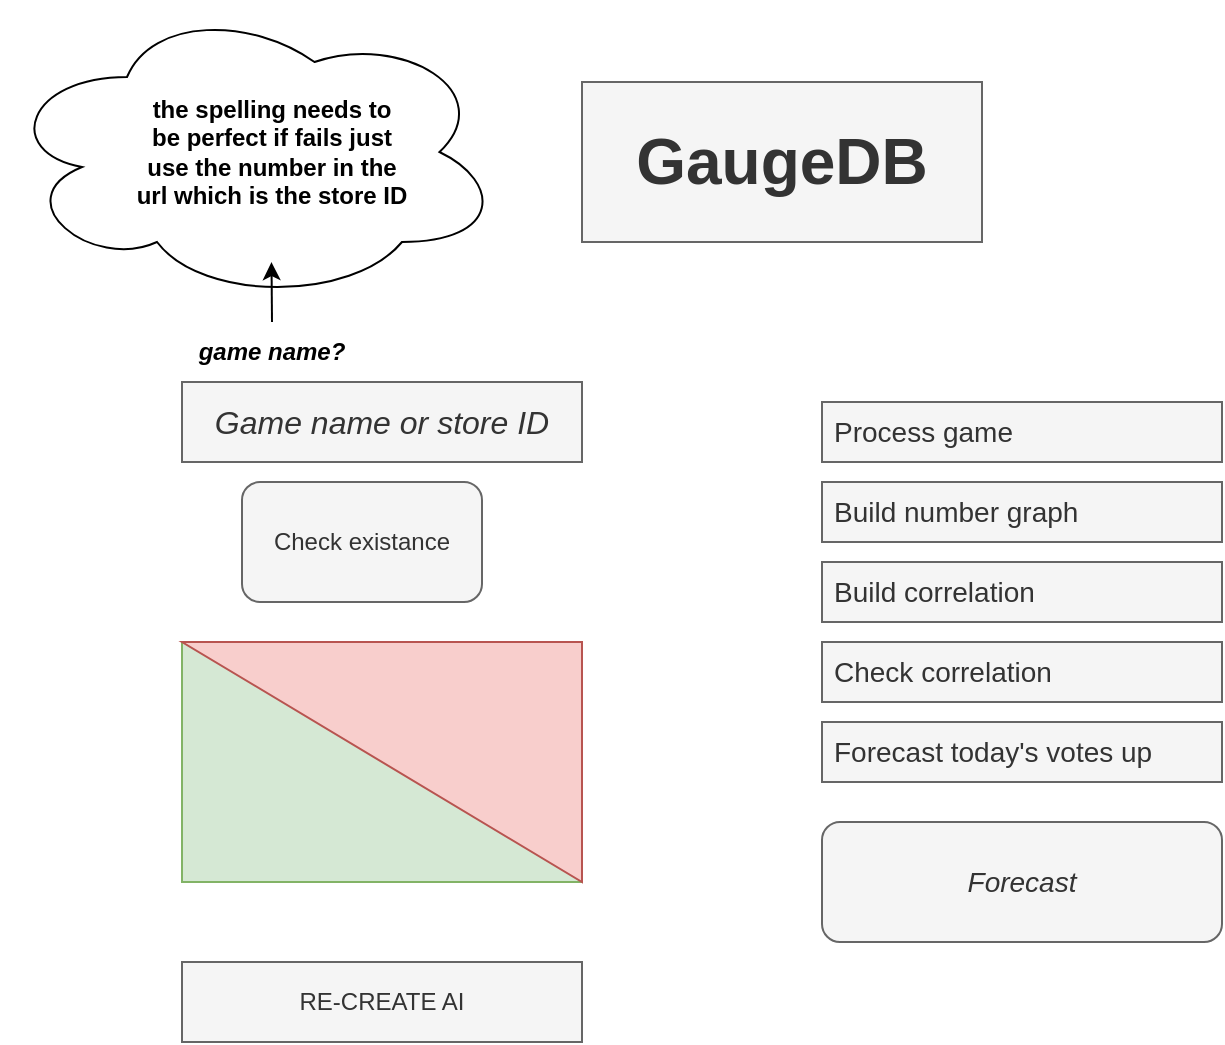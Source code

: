 <mxfile version="21.6.6">
  <diagram name="Page-1" id="5g-07bswgh44FBVUQhK-">
    <mxGraphModel dx="989" dy="546" grid="1" gridSize="10" guides="1" tooltips="1" connect="1" arrows="1" fold="1" page="1" pageScale="1" pageWidth="850" pageHeight="1100" math="0" shadow="0">
      <root>
        <mxCell id="0" />
        <mxCell id="1" parent="0" />
        <mxCell id="wD9zTkT-54h6XAgeUgsC-2" value="&lt;font size=&quot;1&quot;&gt;&lt;b&gt;&lt;font style=&quot;font-size: 32px;&quot;&gt;GaugeDB&lt;/font&gt;&lt;/b&gt;&lt;/font&gt;" style="text;html=1;strokeColor=#666666;fillColor=#f5f5f5;align=center;verticalAlign=middle;whiteSpace=wrap;rounded=0;fontColor=#333333;" vertex="1" parent="1">
          <mxGeometry x="320" y="40" width="200" height="80" as="geometry" />
        </mxCell>
        <mxCell id="wD9zTkT-54h6XAgeUgsC-4" value="&lt;font style=&quot;font-size: 16px;&quot;&gt;&lt;i&gt;Game name or store ID&lt;br&gt;&lt;/i&gt;&lt;/font&gt;" style="text;html=1;align=center;verticalAlign=middle;whiteSpace=wrap;rounded=0;fillColor=#f5f5f5;fontColor=#333333;strokeColor=#666666;" vertex="1" parent="1">
          <mxGeometry x="120" y="190" width="200" height="40" as="geometry" />
        </mxCell>
        <mxCell id="wD9zTkT-54h6XAgeUgsC-8" value="Check existance" style="rounded=1;whiteSpace=wrap;html=1;fillColor=#f5f5f5;fontColor=#333333;strokeColor=#666666;" vertex="1" parent="1">
          <mxGeometry x="150" y="240" width="120" height="60" as="geometry" />
        </mxCell>
        <mxCell id="wD9zTkT-54h6XAgeUgsC-16" value="RE-CREATE AI" style="text;html=1;strokeColor=#666666;fillColor=#f5f5f5;align=center;verticalAlign=middle;whiteSpace=wrap;rounded=0;fontColor=#333333;" vertex="1" parent="1">
          <mxGeometry x="120" y="480" width="200" height="40" as="geometry" />
        </mxCell>
        <mxCell id="wD9zTkT-54h6XAgeUgsC-17" value="" style="rounded=0;whiteSpace=wrap;html=1;fillColor=#d5e8d4;strokeColor=#82b366;" vertex="1" parent="1">
          <mxGeometry x="120" y="320" width="200" height="120" as="geometry" />
        </mxCell>
        <mxCell id="wD9zTkT-54h6XAgeUgsC-21" value="" style="verticalLabelPosition=bottom;verticalAlign=top;html=1;shape=mxgraph.basic.orthogonal_triangle;rotation=-180;fillColor=#f8cecc;strokeColor=#b85450;" vertex="1" parent="1">
          <mxGeometry x="120" y="320" width="200" height="120" as="geometry" />
        </mxCell>
        <mxCell id="wD9zTkT-54h6XAgeUgsC-22" value="&lt;i&gt;&lt;b&gt;game name?&lt;/b&gt;&lt;/i&gt;" style="text;html=1;strokeColor=none;fillColor=none;align=center;verticalAlign=middle;whiteSpace=wrap;rounded=0;" vertex="1" parent="1">
          <mxGeometry x="120" y="160" width="90" height="30" as="geometry" />
        </mxCell>
        <mxCell id="wD9zTkT-54h6XAgeUgsC-23" value="" style="ellipse;shape=cloud;whiteSpace=wrap;html=1;" vertex="1" parent="1">
          <mxGeometry x="30" width="250" height="150" as="geometry" />
        </mxCell>
        <mxCell id="wD9zTkT-54h6XAgeUgsC-25" style="edgeStyle=orthogonalEdgeStyle;rounded=0;orthogonalLoop=1;jettySize=auto;html=1;exitX=0.5;exitY=0;exitDx=0;exitDy=0;entryX=0.539;entryY=0.867;entryDx=0;entryDy=0;entryPerimeter=0;" edge="1" parent="1" source="wD9zTkT-54h6XAgeUgsC-22" target="wD9zTkT-54h6XAgeUgsC-23">
          <mxGeometry relative="1" as="geometry" />
        </mxCell>
        <mxCell id="wD9zTkT-54h6XAgeUgsC-26" value="&lt;b&gt;&lt;font style=&quot;font-size: 12px;&quot;&gt;the spelling needs to be perfect if fails just use the number in the url which is the store ID&lt;/font&gt;&lt;/b&gt;" style="text;html=1;strokeColor=none;fillColor=none;align=center;verticalAlign=middle;whiteSpace=wrap;rounded=0;" vertex="1" parent="1">
          <mxGeometry x="96.25" y="45" width="137.5" height="60" as="geometry" />
        </mxCell>
        <mxCell id="wD9zTkT-54h6XAgeUgsC-10" value="&lt;font style=&quot;font-size: 14px;&quot;&gt;Process game&lt;/font&gt;" style="text;strokeColor=#666666;fillColor=#f5f5f5;align=left;verticalAlign=middle;spacingLeft=4;spacingRight=4;overflow=hidden;points=[[0,0.5],[1,0.5]];portConstraint=eastwest;rotatable=0;whiteSpace=wrap;html=1;fontColor=#333333;" vertex="1" parent="1">
          <mxGeometry x="440" y="200" width="200" height="30" as="geometry" />
        </mxCell>
        <mxCell id="wD9zTkT-54h6XAgeUgsC-13" value="Build number graph" style="text;strokeColor=#666666;fillColor=#f5f5f5;align=left;verticalAlign=middle;spacingLeft=4;spacingRight=4;overflow=hidden;points=[[0,0.5],[1,0.5]];portConstraint=eastwest;rotatable=0;whiteSpace=wrap;html=1;fontSize=14;fontColor=#333333;" vertex="1" parent="1">
          <mxGeometry x="440" y="240" width="200" height="30" as="geometry" />
        </mxCell>
        <mxCell id="wD9zTkT-54h6XAgeUgsC-15" value="Build correlation" style="text;strokeColor=#666666;fillColor=#f5f5f5;align=left;verticalAlign=middle;spacingLeft=4;spacingRight=4;overflow=hidden;points=[[0,0.5],[1,0.5]];portConstraint=eastwest;rotatable=0;whiteSpace=wrap;html=1;fontSize=14;fontColor=#333333;" vertex="1" parent="1">
          <mxGeometry x="440" y="280" width="200" height="30" as="geometry" />
        </mxCell>
        <mxCell id="wD9zTkT-54h6XAgeUgsC-14" value="Check correlation" style="text;strokeColor=#666666;fillColor=#f5f5f5;align=left;verticalAlign=middle;spacingLeft=4;spacingRight=4;overflow=hidden;points=[[0,0.5],[1,0.5]];portConstraint=eastwest;rotatable=0;whiteSpace=wrap;html=1;fontSize=14;fontColor=#333333;" vertex="1" parent="1">
          <mxGeometry x="440" y="320" width="200" height="30" as="geometry" />
        </mxCell>
        <mxCell id="wD9zTkT-54h6XAgeUgsC-11" value="Forecast today&#39;s votes up" style="text;strokeColor=#666666;fillColor=#f5f5f5;align=left;verticalAlign=middle;spacingLeft=4;spacingRight=4;overflow=hidden;points=[[0,0.5],[1,0.5]];portConstraint=eastwest;rotatable=0;whiteSpace=wrap;html=1;fontSize=14;fontColor=#333333;" vertex="1" parent="1">
          <mxGeometry x="440" y="360" width="200" height="30" as="geometry" />
        </mxCell>
        <mxCell id="wD9zTkT-54h6XAgeUgsC-28" value="&lt;font style=&quot;font-size: 14px;&quot;&gt;&lt;i&gt;Forecast&lt;/i&gt;&lt;/font&gt;" style="rounded=1;whiteSpace=wrap;html=1;fillColor=#f5f5f5;fontColor=#333333;strokeColor=#666666;" vertex="1" parent="1">
          <mxGeometry x="440" y="410" width="200" height="60" as="geometry" />
        </mxCell>
      </root>
    </mxGraphModel>
  </diagram>
</mxfile>
